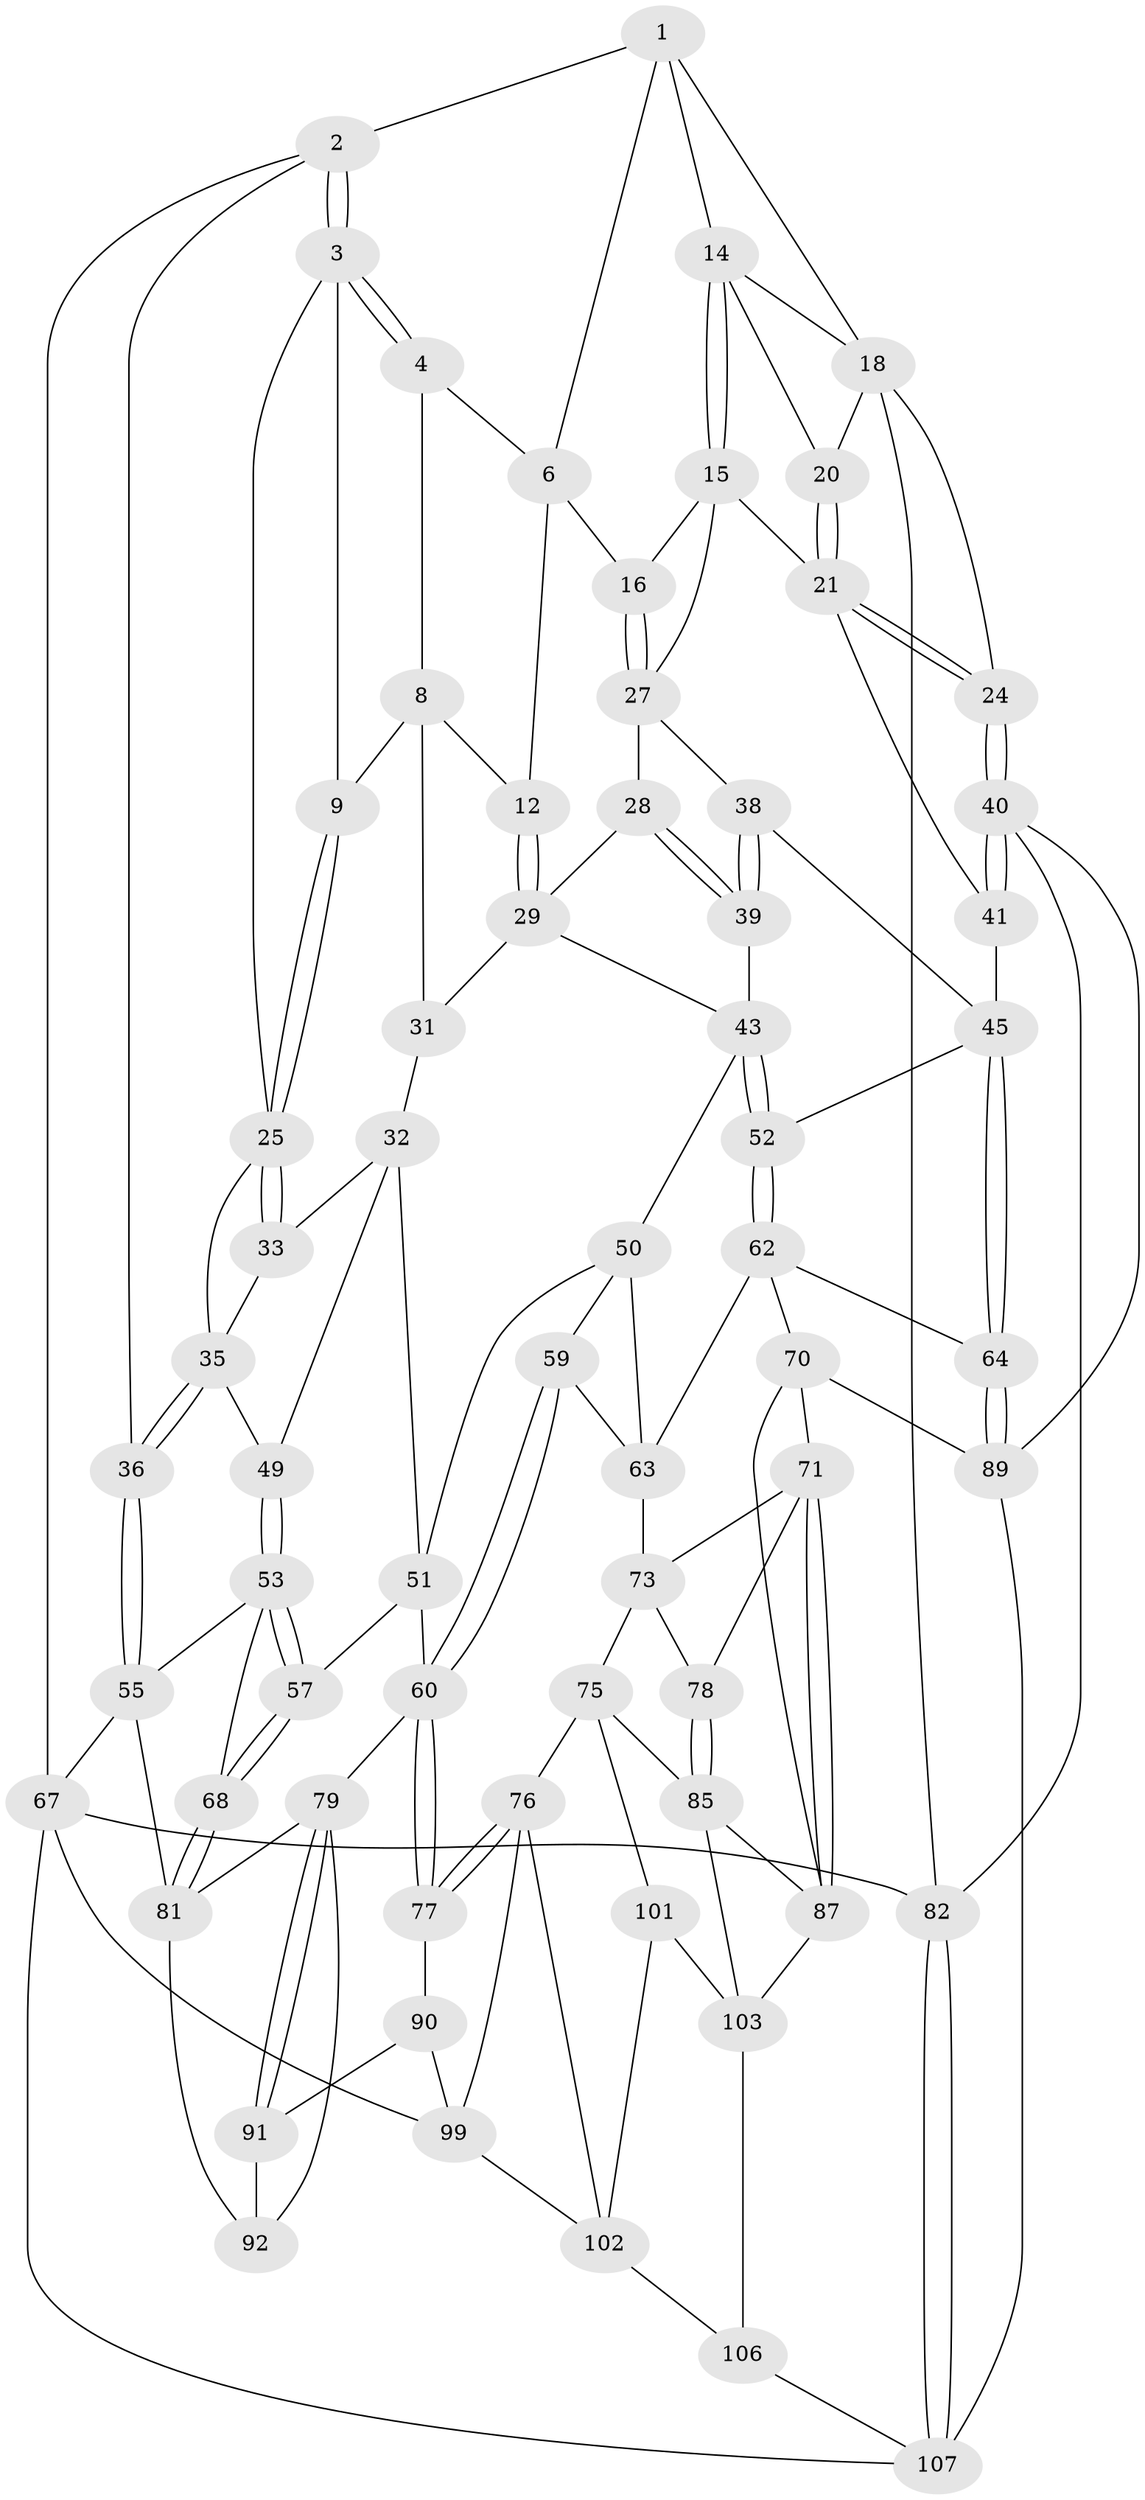 // original degree distribution, {3: 0.01834862385321101, 5: 0.5504587155963303, 6: 0.2018348623853211, 4: 0.22935779816513763}
// Generated by graph-tools (version 1.1) at 2025/42/03/06/25 10:42:33]
// undirected, 66 vertices, 150 edges
graph export_dot {
graph [start="1"]
  node [color=gray90,style=filled];
  1 [pos="+0.7289666510631365+0",super="+5"];
  2 [pos="+0+0"];
  3 [pos="+0+0",super="+10"];
  4 [pos="+0.349288685458236+0",super="+7"];
  6 [pos="+0.6192812025514446+0.1044443122296404",super="+11"];
  8 [pos="+0.35198496391439593+0.16249523762809723",super="+13"];
  9 [pos="+0.30258703414029936+0.16538402697024138"];
  12 [pos="+0.5166493165167639+0.23251773595760444"];
  14 [pos="+0.7431281667672972+0.06377163824406767",super="+17"];
  15 [pos="+0.7539209476054318+0.14321884547306604",super="+23"];
  16 [pos="+0.6367548437687316+0.2649680568078793"];
  18 [pos="+1+0.10247633406019666",super="+19"];
  20 [pos="+0.9385546945035464+0.2186963193720747"];
  21 [pos="+0.9341056013700346+0.2268940853257297",super="+22"];
  24 [pos="+1+0.47115496816616537"];
  25 [pos="+0.12219742544690967+0.2781187838339823",super="+26"];
  27 [pos="+0.6378482271137623+0.3052406494208715",super="+30"];
  28 [pos="+0.6201875110045183+0.3244623327239637"];
  29 [pos="+0.5561021105708475+0.32739728568781634",super="+34"];
  31 [pos="+0.34766893474772953+0.37596449327228"];
  32 [pos="+0.2697804861717537+0.3962854604698165",super="+48"];
  33 [pos="+0.13324959625472255+0.29923710437983464"];
  35 [pos="+0+0.40239672962984646",super="+37"];
  36 [pos="+0+0.40317870632850894"];
  38 [pos="+0.7803270355987935+0.31255943078261383",super="+47"];
  39 [pos="+0.6495550439134224+0.39190084160302957",super="+42"];
  40 [pos="+1+0.5458919708910268",super="+83"];
  41 [pos="+1+0.5386634461710632"];
  43 [pos="+0.6452744041305644+0.526871899029577",super="+44"];
  45 [pos="+1+0.5417134572180011",super="+46"];
  49 [pos="+0.09839006045660086+0.4968105126823102"];
  50 [pos="+0.4495010141397847+0.4919939533435658",super="+58"];
  51 [pos="+0.2451981337106163+0.5518317423553499",super="+56"];
  52 [pos="+0.6586519694163185+0.5398280671219161"];
  53 [pos="+0.09545830363951027+0.5577561263601968",super="+54"];
  55 [pos="+0+0.6302347667869305",super="+66"];
  57 [pos="+0.14797733045561348+0.6370053858027478"];
  59 [pos="+0.3257311109358044+0.6818411477314947"];
  60 [pos="+0.3111849968572637+0.6945816024110733",super="+61"];
  62 [pos="+0.6676457031528432+0.6070611870061948",super="+65"];
  63 [pos="+0.5156095863261003+0.6821104180814632",super="+69"];
  64 [pos="+0.7881490864950873+0.7149747547918497"];
  67 [pos="+0+1",super="+109"];
  68 [pos="+0.08494297111743508+0.7124889991624144"];
  70 [pos="+0.6576232461240741+0.7479658053711661",super="+95"];
  71 [pos="+0.6321701839039625+0.7692199977933775",super="+72"];
  73 [pos="+0.5127029185422881+0.7007614414208927",super="+74"];
  75 [pos="+0.425750815925284+0.787053362656383",super="+88"];
  76 [pos="+0.39946331976800403+0.7859866894481055",super="+98"];
  77 [pos="+0.3218861946283425+0.7255446256570035"];
  78 [pos="+0.5238072730867666+0.7778572447855299"];
  79 [pos="+0.16943863075551482+0.7786112698519528",super="+80"];
  81 [pos="+0.08224354306124153+0.7358092437707482",super="+84"];
  82 [pos="+1+1"];
  85 [pos="+0.5531701075043914+0.8256702499251524",super="+86"];
  87 [pos="+0.6317100714516908+0.7700440087266884",super="+96"];
  89 [pos="+0.8225318351100517+0.8191413596267514",super="+94"];
  90 [pos="+0.3143890588340669+0.7453159536383986",super="+97"];
  91 [pos="+0.19612679388638365+0.8301064933773662",super="+93"];
  92 [pos="+0.11259367283986334+0.8912485378680067"];
  99 [pos="+0.38101862363707345+0.9121712173096356",super="+100"];
  101 [pos="+0.5118341525729653+0.8592457571704654"];
  102 [pos="+0.4933809814798624+0.883965455681757",super="+105"];
  103 [pos="+0.6326018085240908+0.9170648180749759",super="+104"];
  106 [pos="+0.5429088726427539+1"];
  107 [pos="+0.9596180905071038+1",super="+108"];
  1 -- 2;
  1 -- 6;
  1 -- 14;
  1 -- 18;
  2 -- 3;
  2 -- 3;
  2 -- 36;
  2 -- 67;
  3 -- 4;
  3 -- 4;
  3 -- 9;
  3 -- 25;
  4 -- 8;
  4 -- 6;
  6 -- 16;
  6 -- 12;
  8 -- 9;
  8 -- 12;
  8 -- 31;
  9 -- 25;
  9 -- 25;
  12 -- 29;
  12 -- 29;
  14 -- 15;
  14 -- 15;
  14 -- 18;
  14 -- 20;
  15 -- 16;
  15 -- 27;
  15 -- 21;
  16 -- 27;
  16 -- 27;
  18 -- 20;
  18 -- 24;
  18 -- 82;
  20 -- 21;
  20 -- 21;
  21 -- 24;
  21 -- 24;
  21 -- 41;
  24 -- 40;
  24 -- 40;
  25 -- 33;
  25 -- 33;
  25 -- 35;
  27 -- 28;
  27 -- 38;
  28 -- 29;
  28 -- 39;
  28 -- 39;
  29 -- 31;
  29 -- 43;
  31 -- 32;
  32 -- 33;
  32 -- 49;
  32 -- 51;
  33 -- 35;
  35 -- 36;
  35 -- 36;
  35 -- 49;
  36 -- 55;
  36 -- 55;
  38 -- 39 [weight=2];
  38 -- 39;
  38 -- 45;
  39 -- 43;
  40 -- 41;
  40 -- 41;
  40 -- 89;
  40 -- 82;
  41 -- 45;
  43 -- 52;
  43 -- 52;
  43 -- 50;
  45 -- 64;
  45 -- 64;
  45 -- 52;
  49 -- 53;
  49 -- 53;
  50 -- 51;
  50 -- 59;
  50 -- 63;
  51 -- 57;
  51 -- 60;
  52 -- 62;
  52 -- 62;
  53 -- 57;
  53 -- 57;
  53 -- 68;
  53 -- 55;
  55 -- 67;
  55 -- 81;
  57 -- 68;
  57 -- 68;
  59 -- 60;
  59 -- 60;
  59 -- 63;
  60 -- 77;
  60 -- 77;
  60 -- 79;
  62 -- 63;
  62 -- 64;
  62 -- 70;
  63 -- 73;
  64 -- 89;
  64 -- 89;
  67 -- 82;
  67 -- 107;
  67 -- 99;
  68 -- 81;
  68 -- 81;
  70 -- 71;
  70 -- 87;
  70 -- 89;
  71 -- 87;
  71 -- 87;
  71 -- 73;
  71 -- 78;
  73 -- 75;
  73 -- 78;
  75 -- 76;
  75 -- 101;
  75 -- 85;
  76 -- 77;
  76 -- 77;
  76 -- 99;
  76 -- 102;
  77 -- 90;
  78 -- 85;
  78 -- 85;
  79 -- 91;
  79 -- 91;
  79 -- 81;
  79 -- 92;
  81 -- 92;
  82 -- 107;
  82 -- 107;
  85 -- 87;
  85 -- 103;
  87 -- 103;
  89 -- 107;
  90 -- 91 [weight=2];
  90 -- 99;
  91 -- 92;
  99 -- 102;
  101 -- 102;
  101 -- 103;
  102 -- 106;
  103 -- 106;
  106 -- 107;
}
